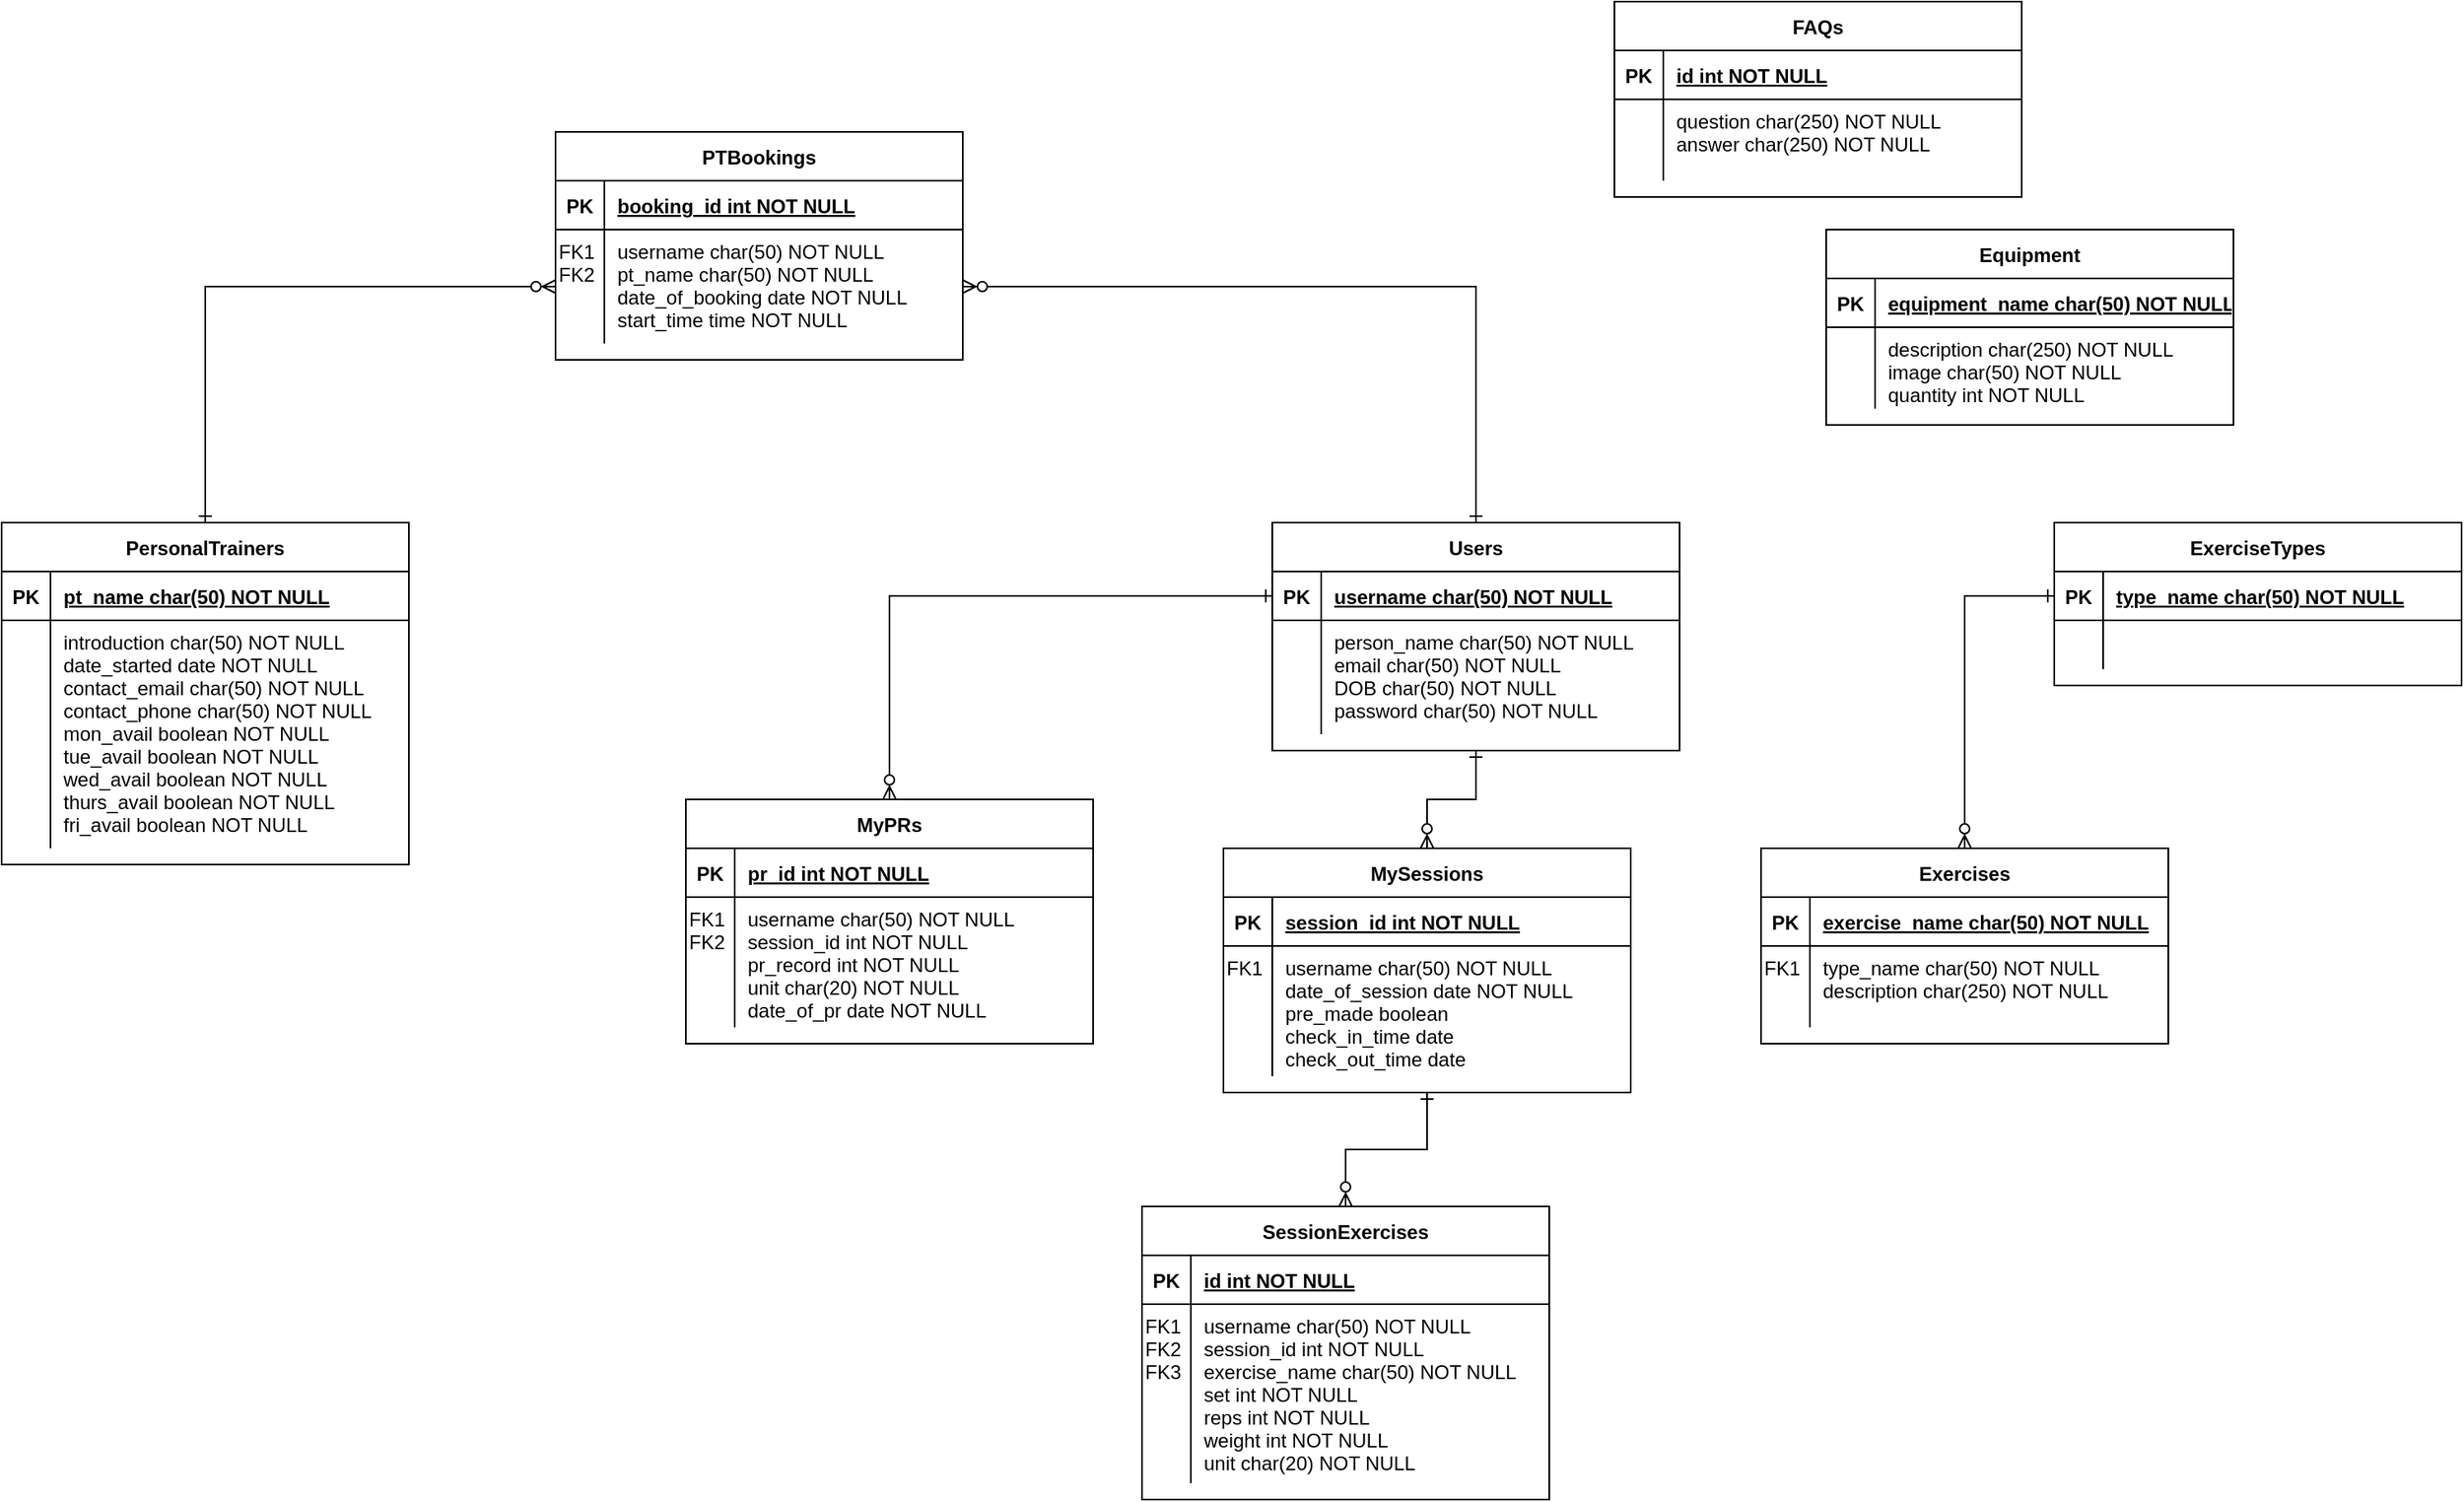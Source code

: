 <mxfile version="26.0.5">
  <diagram id="R2lEEEUBdFMjLlhIrx00" name="Page-1">
    <mxGraphModel grid="1" page="1" gridSize="10" guides="1" tooltips="1" connect="1" arrows="1" fold="1" pageScale="1" pageWidth="850" pageHeight="1100" math="0" shadow="0" extFonts="Permanent Marker^https://fonts.googleapis.com/css?family=Permanent+Marker">
      <root>
        <mxCell id="0" />
        <mxCell id="1" parent="0" />
        <mxCell id="zjbEzwVxFKIBwIKn7iNR-12" style="edgeStyle=orthogonalEdgeStyle;rounded=0;orthogonalLoop=1;jettySize=auto;html=1;exitX=0.5;exitY=1;exitDx=0;exitDy=0;entryX=0.5;entryY=0;entryDx=0;entryDy=0;endArrow=ERzeroToMany;endFill=0;startArrow=ERone;startFill=0;" edge="1" parent="1" source="13KiY7-zO2xe9Bzda79Y-1" target="CzB2Bze7UuoLKR-E5kyX-8">
          <mxGeometry relative="1" as="geometry" />
        </mxCell>
        <mxCell id="zjbEzwVxFKIBwIKn7iNR-15" style="edgeStyle=orthogonalEdgeStyle;rounded=0;orthogonalLoop=1;jettySize=auto;html=1;exitX=0.5;exitY=0;exitDx=0;exitDy=0;entryX=1;entryY=0.5;entryDx=0;entryDy=0;endArrow=ERzeroToMany;endFill=0;startArrow=ERone;startFill=0;" edge="1" parent="1" source="13KiY7-zO2xe9Bzda79Y-1" target="CzB2Bze7UuoLKR-E5kyX-40">
          <mxGeometry relative="1" as="geometry" />
        </mxCell>
        <mxCell id="13KiY7-zO2xe9Bzda79Y-1" value="Users" style="shape=table;startSize=30;container=1;collapsible=1;childLayout=tableLayout;fixedRows=1;rowLines=0;fontStyle=1;align=center;resizeLast=1;" vertex="1" parent="1">
          <mxGeometry x="310" width="250" height="140" as="geometry" />
        </mxCell>
        <mxCell id="13KiY7-zO2xe9Bzda79Y-2" value="" style="shape=partialRectangle;collapsible=0;dropTarget=0;pointerEvents=0;fillColor=none;points=[[0,0.5],[1,0.5]];portConstraint=eastwest;top=0;left=0;right=0;bottom=1;" vertex="1" parent="13KiY7-zO2xe9Bzda79Y-1">
          <mxGeometry y="30" width="250" height="30" as="geometry" />
        </mxCell>
        <mxCell id="13KiY7-zO2xe9Bzda79Y-3" value="PK" style="shape=partialRectangle;overflow=hidden;connectable=0;fillColor=none;top=0;left=0;bottom=0;right=0;fontStyle=1;" vertex="1" parent="13KiY7-zO2xe9Bzda79Y-2">
          <mxGeometry width="30" height="30" as="geometry">
            <mxRectangle width="30" height="30" as="alternateBounds" />
          </mxGeometry>
        </mxCell>
        <mxCell id="13KiY7-zO2xe9Bzda79Y-4" value="username char(50) NOT NULL" style="shape=partialRectangle;overflow=hidden;connectable=0;fillColor=none;top=0;left=0;bottom=0;right=0;align=left;spacingLeft=6;fontStyle=5;" vertex="1" parent="13KiY7-zO2xe9Bzda79Y-2">
          <mxGeometry x="30" width="220" height="30" as="geometry">
            <mxRectangle width="220" height="30" as="alternateBounds" />
          </mxGeometry>
        </mxCell>
        <mxCell id="13KiY7-zO2xe9Bzda79Y-5" value="" style="shape=partialRectangle;collapsible=0;dropTarget=0;pointerEvents=0;fillColor=none;points=[[0,0.5],[1,0.5]];portConstraint=eastwest;top=0;left=0;right=0;bottom=0;align=right;labelPosition=left;verticalLabelPosition=top;verticalAlign=bottom;textDirection=ltr;" vertex="1" parent="13KiY7-zO2xe9Bzda79Y-1">
          <mxGeometry y="60" width="250" height="70" as="geometry" />
        </mxCell>
        <mxCell id="13KiY7-zO2xe9Bzda79Y-6" value="" style="shape=partialRectangle;overflow=hidden;connectable=0;fillColor=none;top=0;left=0;bottom=0;right=0;" vertex="1" parent="13KiY7-zO2xe9Bzda79Y-5">
          <mxGeometry width="30" height="70" as="geometry">
            <mxRectangle width="30" height="70" as="alternateBounds" />
          </mxGeometry>
        </mxCell>
        <mxCell id="13KiY7-zO2xe9Bzda79Y-7" value="person_name char(50) NOT NULL&#xa;email char(50) NOT NULL&#xa;DOB char(50) NOT NULL&#xa;password char(50) NOT NULL" style="shape=partialRectangle;overflow=hidden;connectable=0;fillColor=none;top=0;left=0;bottom=0;right=0;align=left;spacingLeft=6;verticalAlign=top;" vertex="1" parent="13KiY7-zO2xe9Bzda79Y-5">
          <mxGeometry x="30" width="220" height="70" as="geometry">
            <mxRectangle width="220" height="70" as="alternateBounds" />
          </mxGeometry>
        </mxCell>
        <mxCell id="13KiY7-zO2xe9Bzda79Y-8" value="Equipment" style="shape=table;startSize=30;container=1;collapsible=1;childLayout=tableLayout;fixedRows=1;rowLines=0;fontStyle=1;align=center;resizeLast=1;" vertex="1" parent="1">
          <mxGeometry x="650" y="-180" width="250" height="120" as="geometry" />
        </mxCell>
        <mxCell id="13KiY7-zO2xe9Bzda79Y-9" value="" style="shape=partialRectangle;collapsible=0;dropTarget=0;pointerEvents=0;fillColor=none;points=[[0,0.5],[1,0.5]];portConstraint=eastwest;top=0;left=0;right=0;bottom=1;" vertex="1" parent="13KiY7-zO2xe9Bzda79Y-8">
          <mxGeometry y="30" width="250" height="30" as="geometry" />
        </mxCell>
        <mxCell id="13KiY7-zO2xe9Bzda79Y-10" value="PK" style="shape=partialRectangle;overflow=hidden;connectable=0;fillColor=none;top=0;left=0;bottom=0;right=0;fontStyle=1;" vertex="1" parent="13KiY7-zO2xe9Bzda79Y-9">
          <mxGeometry width="30" height="30" as="geometry">
            <mxRectangle width="30" height="30" as="alternateBounds" />
          </mxGeometry>
        </mxCell>
        <mxCell id="13KiY7-zO2xe9Bzda79Y-11" value="equipment_name char(50) NOT NULL" style="shape=partialRectangle;overflow=hidden;connectable=0;fillColor=none;top=0;left=0;bottom=0;right=0;align=left;spacingLeft=6;fontStyle=5;" vertex="1" parent="13KiY7-zO2xe9Bzda79Y-9">
          <mxGeometry x="30" width="220" height="30" as="geometry">
            <mxRectangle width="220" height="30" as="alternateBounds" />
          </mxGeometry>
        </mxCell>
        <mxCell id="13KiY7-zO2xe9Bzda79Y-12" value="" style="shape=partialRectangle;collapsible=0;dropTarget=0;pointerEvents=0;fillColor=none;points=[[0,0.5],[1,0.5]];portConstraint=eastwest;top=0;left=0;right=0;bottom=0;align=right;labelPosition=left;verticalLabelPosition=top;verticalAlign=bottom;textDirection=ltr;" vertex="1" parent="13KiY7-zO2xe9Bzda79Y-8">
          <mxGeometry y="60" width="250" height="50" as="geometry" />
        </mxCell>
        <mxCell id="13KiY7-zO2xe9Bzda79Y-13" value="" style="shape=partialRectangle;overflow=hidden;connectable=0;fillColor=none;top=0;left=0;bottom=0;right=0;" vertex="1" parent="13KiY7-zO2xe9Bzda79Y-12">
          <mxGeometry width="30" height="50" as="geometry">
            <mxRectangle width="30" height="50" as="alternateBounds" />
          </mxGeometry>
        </mxCell>
        <mxCell id="13KiY7-zO2xe9Bzda79Y-14" value="description char(250) NOT NULL&#xa;image char(50) NOT NULL&#xa;quantity int NOT NULL" style="shape=partialRectangle;overflow=hidden;connectable=0;fillColor=none;top=0;left=0;bottom=0;right=0;align=left;spacingLeft=6;verticalAlign=top;" vertex="1" parent="13KiY7-zO2xe9Bzda79Y-12">
          <mxGeometry x="30" width="220" height="50" as="geometry">
            <mxRectangle width="220" height="50" as="alternateBounds" />
          </mxGeometry>
        </mxCell>
        <mxCell id="zjbEzwVxFKIBwIKn7iNR-16" style="edgeStyle=orthogonalEdgeStyle;rounded=0;orthogonalLoop=1;jettySize=auto;html=1;exitX=0.5;exitY=0;exitDx=0;exitDy=0;entryX=0;entryY=0.5;entryDx=0;entryDy=0;endArrow=ERzeroToMany;endFill=0;startArrow=ERone;startFill=0;" edge="1" parent="1" source="13KiY7-zO2xe9Bzda79Y-15" target="CzB2Bze7UuoLKR-E5kyX-40">
          <mxGeometry relative="1" as="geometry" />
        </mxCell>
        <mxCell id="13KiY7-zO2xe9Bzda79Y-15" value="PersonalTrainers" style="shape=table;startSize=30;container=1;collapsible=1;childLayout=tableLayout;fixedRows=1;rowLines=0;fontStyle=1;align=center;resizeLast=1;" vertex="1" parent="1">
          <mxGeometry x="-470" width="250" height="210" as="geometry" />
        </mxCell>
        <mxCell id="13KiY7-zO2xe9Bzda79Y-16" value="" style="shape=partialRectangle;collapsible=0;dropTarget=0;pointerEvents=0;fillColor=none;points=[[0,0.5],[1,0.5]];portConstraint=eastwest;top=0;left=0;right=0;bottom=1;" vertex="1" parent="13KiY7-zO2xe9Bzda79Y-15">
          <mxGeometry y="30" width="250" height="30" as="geometry" />
        </mxCell>
        <mxCell id="13KiY7-zO2xe9Bzda79Y-17" value="PK" style="shape=partialRectangle;overflow=hidden;connectable=0;fillColor=none;top=0;left=0;bottom=0;right=0;fontStyle=1;" vertex="1" parent="13KiY7-zO2xe9Bzda79Y-16">
          <mxGeometry width="30" height="30" as="geometry">
            <mxRectangle width="30" height="30" as="alternateBounds" />
          </mxGeometry>
        </mxCell>
        <mxCell id="13KiY7-zO2xe9Bzda79Y-18" value="pt_name char(50) NOT NULL" style="shape=partialRectangle;overflow=hidden;connectable=0;fillColor=none;top=0;left=0;bottom=0;right=0;align=left;spacingLeft=6;fontStyle=5;" vertex="1" parent="13KiY7-zO2xe9Bzda79Y-16">
          <mxGeometry x="30" width="220" height="30" as="geometry">
            <mxRectangle width="220" height="30" as="alternateBounds" />
          </mxGeometry>
        </mxCell>
        <mxCell id="13KiY7-zO2xe9Bzda79Y-19" value="" style="shape=partialRectangle;collapsible=0;dropTarget=0;pointerEvents=0;fillColor=none;points=[[0,0.5],[1,0.5]];portConstraint=eastwest;top=0;left=0;right=0;bottom=0;align=right;labelPosition=left;verticalLabelPosition=top;verticalAlign=bottom;textDirection=ltr;" vertex="1" parent="13KiY7-zO2xe9Bzda79Y-15">
          <mxGeometry y="60" width="250" height="140" as="geometry" />
        </mxCell>
        <mxCell id="13KiY7-zO2xe9Bzda79Y-20" value="" style="shape=partialRectangle;overflow=hidden;connectable=0;fillColor=none;top=0;left=0;bottom=0;right=0;" vertex="1" parent="13KiY7-zO2xe9Bzda79Y-19">
          <mxGeometry width="30" height="140" as="geometry">
            <mxRectangle width="30" height="140" as="alternateBounds" />
          </mxGeometry>
        </mxCell>
        <mxCell id="13KiY7-zO2xe9Bzda79Y-21" value="introduction char(50) NOT NULL&#xa;date_started date NOT NULL&#xa;contact_email char(50) NOT NULL&#xa;contact_phone char(50) NOT NULL&#xa;mon_avail boolean NOT NULL&#xa;tue_avail boolean NOT NULL&#xa;wed_avail boolean NOT NULL&#xa;thurs_avail boolean NOT NULL&#xa;fri_avail boolean NOT NULL" style="shape=partialRectangle;overflow=hidden;connectable=0;fillColor=none;top=0;left=0;bottom=0;right=0;align=left;spacingLeft=6;verticalAlign=top;" vertex="1" parent="13KiY7-zO2xe9Bzda79Y-19">
          <mxGeometry x="30" width="220" height="140" as="geometry">
            <mxRectangle width="220" height="140" as="alternateBounds" />
          </mxGeometry>
        </mxCell>
        <mxCell id="CzB2Bze7UuoLKR-E5kyX-1" value="MyPRs" style="shape=table;startSize=30;container=1;collapsible=1;childLayout=tableLayout;fixedRows=1;rowLines=0;fontStyle=1;align=center;resizeLast=1;" vertex="1" parent="1">
          <mxGeometry x="-50" y="170" width="250" height="150" as="geometry" />
        </mxCell>
        <mxCell id="CzB2Bze7UuoLKR-E5kyX-2" value="" style="shape=partialRectangle;collapsible=0;dropTarget=0;pointerEvents=0;fillColor=none;points=[[0,0.5],[1,0.5]];portConstraint=eastwest;top=0;left=0;right=0;bottom=1;" vertex="1" parent="CzB2Bze7UuoLKR-E5kyX-1">
          <mxGeometry y="30" width="250" height="30" as="geometry" />
        </mxCell>
        <mxCell id="CzB2Bze7UuoLKR-E5kyX-3" value="PK" style="shape=partialRectangle;overflow=hidden;connectable=0;fillColor=none;top=0;left=0;bottom=0;right=0;fontStyle=1;" vertex="1" parent="CzB2Bze7UuoLKR-E5kyX-2">
          <mxGeometry width="30" height="30" as="geometry">
            <mxRectangle width="30" height="30" as="alternateBounds" />
          </mxGeometry>
        </mxCell>
        <mxCell id="CzB2Bze7UuoLKR-E5kyX-4" value="pr_id int NOT NULL" style="shape=partialRectangle;overflow=hidden;connectable=0;fillColor=none;top=0;left=0;bottom=0;right=0;align=left;spacingLeft=6;fontStyle=5;" vertex="1" parent="CzB2Bze7UuoLKR-E5kyX-2">
          <mxGeometry x="30" width="220" height="30" as="geometry">
            <mxRectangle width="220" height="30" as="alternateBounds" />
          </mxGeometry>
        </mxCell>
        <mxCell id="CzB2Bze7UuoLKR-E5kyX-5" value="" style="shape=partialRectangle;collapsible=0;dropTarget=0;pointerEvents=0;fillColor=none;points=[[0,0.5],[1,0.5]];portConstraint=eastwest;top=0;left=0;right=0;bottom=0;align=right;labelPosition=left;verticalLabelPosition=top;verticalAlign=bottom;textDirection=ltr;" vertex="1" parent="CzB2Bze7UuoLKR-E5kyX-1">
          <mxGeometry y="60" width="250" height="80" as="geometry" />
        </mxCell>
        <mxCell id="CzB2Bze7UuoLKR-E5kyX-6" value="FK1&#xa;FK2" style="shape=partialRectangle;overflow=hidden;connectable=0;fillColor=none;top=0;left=0;bottom=0;right=0;verticalAlign=top;align=left;" vertex="1" parent="CzB2Bze7UuoLKR-E5kyX-5">
          <mxGeometry width="30" height="80" as="geometry">
            <mxRectangle width="30" height="80" as="alternateBounds" />
          </mxGeometry>
        </mxCell>
        <mxCell id="CzB2Bze7UuoLKR-E5kyX-7" value="username char(50) NOT NULL&#xa;session_id int NOT NULL&#xa;pr_record int NOT NULL&#xa;unit char(20) NOT NULL&#xa;date_of_pr date NOT NULL" style="shape=partialRectangle;overflow=hidden;connectable=0;fillColor=none;top=0;left=0;bottom=0;right=0;align=left;spacingLeft=6;verticalAlign=top;" vertex="1" parent="CzB2Bze7UuoLKR-E5kyX-5">
          <mxGeometry x="30" width="220" height="80" as="geometry">
            <mxRectangle width="220" height="80" as="alternateBounds" />
          </mxGeometry>
        </mxCell>
        <mxCell id="zjbEzwVxFKIBwIKn7iNR-13" style="edgeStyle=orthogonalEdgeStyle;rounded=0;orthogonalLoop=1;jettySize=auto;html=1;exitX=0.5;exitY=1;exitDx=0;exitDy=0;entryX=0.5;entryY=0;entryDx=0;entryDy=0;endArrow=ERzeroToMany;endFill=0;startArrow=ERone;startFill=0;" edge="1" parent="1" source="CzB2Bze7UuoLKR-E5kyX-8" target="CzB2Bze7UuoLKR-E5kyX-15">
          <mxGeometry relative="1" as="geometry" />
        </mxCell>
        <mxCell id="CzB2Bze7UuoLKR-E5kyX-8" value="MySessions" style="shape=table;startSize=30;container=1;collapsible=1;childLayout=tableLayout;fixedRows=1;rowLines=0;fontStyle=1;align=center;resizeLast=1;" vertex="1" parent="1">
          <mxGeometry x="280" y="200" width="250" height="150" as="geometry" />
        </mxCell>
        <mxCell id="CzB2Bze7UuoLKR-E5kyX-9" value="" style="shape=partialRectangle;collapsible=0;dropTarget=0;pointerEvents=0;fillColor=none;points=[[0,0.5],[1,0.5]];portConstraint=eastwest;top=0;left=0;right=0;bottom=1;" vertex="1" parent="CzB2Bze7UuoLKR-E5kyX-8">
          <mxGeometry y="30" width="250" height="30" as="geometry" />
        </mxCell>
        <mxCell id="CzB2Bze7UuoLKR-E5kyX-10" value="PK" style="shape=partialRectangle;overflow=hidden;connectable=0;fillColor=none;top=0;left=0;bottom=0;right=0;fontStyle=1;" vertex="1" parent="CzB2Bze7UuoLKR-E5kyX-9">
          <mxGeometry width="30" height="30" as="geometry">
            <mxRectangle width="30" height="30" as="alternateBounds" />
          </mxGeometry>
        </mxCell>
        <mxCell id="CzB2Bze7UuoLKR-E5kyX-11" value="session_id int NOT NULL" style="shape=partialRectangle;overflow=hidden;connectable=0;fillColor=none;top=0;left=0;bottom=0;right=0;align=left;spacingLeft=6;fontStyle=5;" vertex="1" parent="CzB2Bze7UuoLKR-E5kyX-9">
          <mxGeometry x="30" width="220" height="30" as="geometry">
            <mxRectangle width="220" height="30" as="alternateBounds" />
          </mxGeometry>
        </mxCell>
        <mxCell id="CzB2Bze7UuoLKR-E5kyX-12" value="" style="shape=partialRectangle;collapsible=0;dropTarget=0;pointerEvents=0;fillColor=none;points=[[0,0.5],[1,0.5]];portConstraint=eastwest;top=0;left=0;right=0;bottom=0;align=right;labelPosition=left;verticalLabelPosition=top;verticalAlign=bottom;textDirection=ltr;" vertex="1" parent="CzB2Bze7UuoLKR-E5kyX-8">
          <mxGeometry y="60" width="250" height="80" as="geometry" />
        </mxCell>
        <mxCell id="CzB2Bze7UuoLKR-E5kyX-13" value="FK1" style="shape=partialRectangle;overflow=hidden;connectable=0;fillColor=none;top=0;left=0;bottom=0;right=0;verticalAlign=top;align=left;" vertex="1" parent="CzB2Bze7UuoLKR-E5kyX-12">
          <mxGeometry width="30" height="80" as="geometry">
            <mxRectangle width="30" height="80" as="alternateBounds" />
          </mxGeometry>
        </mxCell>
        <mxCell id="CzB2Bze7UuoLKR-E5kyX-14" value="username char(50) NOT NULL&#xa;date_of_session date NOT NULL&#xa;pre_made boolean&#xa;check_in_time date&#xa;check_out_time date" style="shape=partialRectangle;overflow=hidden;connectable=0;fillColor=none;top=0;left=0;bottom=0;right=0;align=left;spacingLeft=6;verticalAlign=top;" vertex="1" parent="CzB2Bze7UuoLKR-E5kyX-12">
          <mxGeometry x="30" width="220" height="80" as="geometry">
            <mxRectangle width="220" height="80" as="alternateBounds" />
          </mxGeometry>
        </mxCell>
        <mxCell id="CzB2Bze7UuoLKR-E5kyX-15" value="SessionExercises" style="shape=table;startSize=30;container=1;collapsible=1;childLayout=tableLayout;fixedRows=1;rowLines=0;fontStyle=1;align=center;resizeLast=1;" vertex="1" parent="1">
          <mxGeometry x="230" y="420" width="250" height="180" as="geometry" />
        </mxCell>
        <mxCell id="CzB2Bze7UuoLKR-E5kyX-16" value="" style="shape=partialRectangle;collapsible=0;dropTarget=0;pointerEvents=0;fillColor=none;points=[[0,0.5],[1,0.5]];portConstraint=eastwest;top=0;left=0;right=0;bottom=1;" vertex="1" parent="CzB2Bze7UuoLKR-E5kyX-15">
          <mxGeometry y="30" width="250" height="30" as="geometry" />
        </mxCell>
        <mxCell id="CzB2Bze7UuoLKR-E5kyX-17" value="PK" style="shape=partialRectangle;overflow=hidden;connectable=0;fillColor=none;top=0;left=0;bottom=0;right=0;fontStyle=1;" vertex="1" parent="CzB2Bze7UuoLKR-E5kyX-16">
          <mxGeometry width="30" height="30" as="geometry">
            <mxRectangle width="30" height="30" as="alternateBounds" />
          </mxGeometry>
        </mxCell>
        <mxCell id="CzB2Bze7UuoLKR-E5kyX-18" value="id int NOT NULL" style="shape=partialRectangle;overflow=hidden;connectable=0;fillColor=none;top=0;left=0;bottom=0;right=0;align=left;spacingLeft=6;fontStyle=5;" vertex="1" parent="CzB2Bze7UuoLKR-E5kyX-16">
          <mxGeometry x="30" width="220" height="30" as="geometry">
            <mxRectangle width="220" height="30" as="alternateBounds" />
          </mxGeometry>
        </mxCell>
        <mxCell id="CzB2Bze7UuoLKR-E5kyX-19" value="" style="shape=partialRectangle;collapsible=0;dropTarget=0;pointerEvents=0;fillColor=none;points=[[0,0.5],[1,0.5]];portConstraint=eastwest;top=0;left=0;right=0;bottom=0;align=right;labelPosition=left;verticalLabelPosition=top;verticalAlign=bottom;textDirection=ltr;" vertex="1" parent="CzB2Bze7UuoLKR-E5kyX-15">
          <mxGeometry y="60" width="250" height="110" as="geometry" />
        </mxCell>
        <mxCell id="CzB2Bze7UuoLKR-E5kyX-20" value="FK1&#xa;FK2&#xa;FK3" style="shape=partialRectangle;overflow=hidden;connectable=0;fillColor=none;top=0;left=0;bottom=0;right=0;verticalAlign=top;align=left;" vertex="1" parent="CzB2Bze7UuoLKR-E5kyX-19">
          <mxGeometry width="30" height="110" as="geometry">
            <mxRectangle width="30" height="110" as="alternateBounds" />
          </mxGeometry>
        </mxCell>
        <mxCell id="CzB2Bze7UuoLKR-E5kyX-21" value="username char(50) NOT NULL&#xa;session_id int NOT NULL&#xa;exercise_name char(50) NOT NULL&#xa;set int NOT NULL&#xa;reps int NOT NULL&#xa;weight int NOT NULL&#xa;unit char(20) NOT NULL" style="shape=partialRectangle;overflow=hidden;connectable=0;fillColor=none;top=0;left=0;bottom=0;right=0;align=left;spacingLeft=6;verticalAlign=top;" vertex="1" parent="CzB2Bze7UuoLKR-E5kyX-19">
          <mxGeometry x="30" width="220" height="110" as="geometry">
            <mxRectangle width="220" height="110" as="alternateBounds" />
          </mxGeometry>
        </mxCell>
        <mxCell id="CzB2Bze7UuoLKR-E5kyX-22" value="Exercises" style="shape=table;startSize=30;container=1;collapsible=1;childLayout=tableLayout;fixedRows=1;rowLines=0;fontStyle=1;align=center;resizeLast=1;" vertex="1" parent="1">
          <mxGeometry x="610" y="200" width="250" height="120" as="geometry" />
        </mxCell>
        <mxCell id="CzB2Bze7UuoLKR-E5kyX-23" value="" style="shape=partialRectangle;collapsible=0;dropTarget=0;pointerEvents=0;fillColor=none;points=[[0,0.5],[1,0.5]];portConstraint=eastwest;top=0;left=0;right=0;bottom=1;" vertex="1" parent="CzB2Bze7UuoLKR-E5kyX-22">
          <mxGeometry y="30" width="250" height="30" as="geometry" />
        </mxCell>
        <mxCell id="CzB2Bze7UuoLKR-E5kyX-24" value="PK" style="shape=partialRectangle;overflow=hidden;connectable=0;fillColor=none;top=0;left=0;bottom=0;right=0;fontStyle=1;" vertex="1" parent="CzB2Bze7UuoLKR-E5kyX-23">
          <mxGeometry width="30" height="30" as="geometry">
            <mxRectangle width="30" height="30" as="alternateBounds" />
          </mxGeometry>
        </mxCell>
        <mxCell id="CzB2Bze7UuoLKR-E5kyX-25" value="exercise_name char(50) NOT NULL" style="shape=partialRectangle;overflow=hidden;connectable=0;fillColor=none;top=0;left=0;bottom=0;right=0;align=left;spacingLeft=6;fontStyle=5;" vertex="1" parent="CzB2Bze7UuoLKR-E5kyX-23">
          <mxGeometry x="30" width="220" height="30" as="geometry">
            <mxRectangle width="220" height="30" as="alternateBounds" />
          </mxGeometry>
        </mxCell>
        <mxCell id="CzB2Bze7UuoLKR-E5kyX-26" value="" style="shape=partialRectangle;collapsible=0;dropTarget=0;pointerEvents=0;fillColor=none;points=[[0,0.5],[1,0.5]];portConstraint=eastwest;top=0;left=0;right=0;bottom=0;align=right;labelPosition=left;verticalLabelPosition=top;verticalAlign=bottom;textDirection=ltr;" vertex="1" parent="CzB2Bze7UuoLKR-E5kyX-22">
          <mxGeometry y="60" width="250" height="50" as="geometry" />
        </mxCell>
        <mxCell id="CzB2Bze7UuoLKR-E5kyX-27" value="FK1" style="shape=partialRectangle;overflow=hidden;connectable=0;fillColor=none;top=0;left=0;bottom=0;right=0;verticalAlign=top;align=left;" vertex="1" parent="CzB2Bze7UuoLKR-E5kyX-26">
          <mxGeometry width="30" height="50" as="geometry">
            <mxRectangle width="30" height="50" as="alternateBounds" />
          </mxGeometry>
        </mxCell>
        <mxCell id="CzB2Bze7UuoLKR-E5kyX-28" value="type_name char(50) NOT NULL&#xa;description char(250) NOT NULL" style="shape=partialRectangle;overflow=hidden;connectable=0;fillColor=none;top=0;left=0;bottom=0;right=0;align=left;spacingLeft=6;verticalAlign=top;" vertex="1" parent="CzB2Bze7UuoLKR-E5kyX-26">
          <mxGeometry x="30" width="220" height="50" as="geometry">
            <mxRectangle width="220" height="50" as="alternateBounds" />
          </mxGeometry>
        </mxCell>
        <mxCell id="CzB2Bze7UuoLKR-E5kyX-29" value="ExerciseTypes" style="shape=table;startSize=30;container=1;collapsible=1;childLayout=tableLayout;fixedRows=1;rowLines=0;fontStyle=1;align=center;resizeLast=1;" vertex="1" parent="1">
          <mxGeometry x="790" width="250" height="100" as="geometry" />
        </mxCell>
        <mxCell id="CzB2Bze7UuoLKR-E5kyX-30" value="" style="shape=partialRectangle;collapsible=0;dropTarget=0;pointerEvents=0;fillColor=none;points=[[0,0.5],[1,0.5]];portConstraint=eastwest;top=0;left=0;right=0;bottom=1;" vertex="1" parent="CzB2Bze7UuoLKR-E5kyX-29">
          <mxGeometry y="30" width="250" height="30" as="geometry" />
        </mxCell>
        <mxCell id="CzB2Bze7UuoLKR-E5kyX-31" value="PK" style="shape=partialRectangle;overflow=hidden;connectable=0;fillColor=none;top=0;left=0;bottom=0;right=0;fontStyle=1;" vertex="1" parent="CzB2Bze7UuoLKR-E5kyX-30">
          <mxGeometry width="30" height="30" as="geometry">
            <mxRectangle width="30" height="30" as="alternateBounds" />
          </mxGeometry>
        </mxCell>
        <mxCell id="CzB2Bze7UuoLKR-E5kyX-32" value="type_name char(50) NOT NULL" style="shape=partialRectangle;overflow=hidden;connectable=0;fillColor=none;top=0;left=0;bottom=0;right=0;align=left;spacingLeft=6;fontStyle=5;" vertex="1" parent="CzB2Bze7UuoLKR-E5kyX-30">
          <mxGeometry x="30" width="220" height="30" as="geometry">
            <mxRectangle width="220" height="30" as="alternateBounds" />
          </mxGeometry>
        </mxCell>
        <mxCell id="CzB2Bze7UuoLKR-E5kyX-33" value="" style="shape=partialRectangle;collapsible=0;dropTarget=0;pointerEvents=0;fillColor=none;points=[[0,0.5],[1,0.5]];portConstraint=eastwest;top=0;left=0;right=0;bottom=0;align=right;labelPosition=left;verticalLabelPosition=top;verticalAlign=bottom;textDirection=ltr;" vertex="1" parent="CzB2Bze7UuoLKR-E5kyX-29">
          <mxGeometry y="60" width="250" height="30" as="geometry" />
        </mxCell>
        <mxCell id="CzB2Bze7UuoLKR-E5kyX-34" value="" style="shape=partialRectangle;overflow=hidden;connectable=0;fillColor=none;top=0;left=0;bottom=0;right=0;" vertex="1" parent="CzB2Bze7UuoLKR-E5kyX-33">
          <mxGeometry width="30" height="30" as="geometry">
            <mxRectangle width="30" height="30" as="alternateBounds" />
          </mxGeometry>
        </mxCell>
        <mxCell id="CzB2Bze7UuoLKR-E5kyX-35" value="" style="shape=partialRectangle;overflow=hidden;connectable=0;fillColor=none;top=0;left=0;bottom=0;right=0;align=left;spacingLeft=6;verticalAlign=top;" vertex="1" parent="CzB2Bze7UuoLKR-E5kyX-33">
          <mxGeometry x="30" width="220" height="30" as="geometry">
            <mxRectangle width="220" height="30" as="alternateBounds" />
          </mxGeometry>
        </mxCell>
        <mxCell id="CzB2Bze7UuoLKR-E5kyX-36" value="PTBookings" style="shape=table;startSize=30;container=1;collapsible=1;childLayout=tableLayout;fixedRows=1;rowLines=0;fontStyle=1;align=center;resizeLast=1;" vertex="1" parent="1">
          <mxGeometry x="-130" y="-240" width="250" height="140" as="geometry" />
        </mxCell>
        <mxCell id="CzB2Bze7UuoLKR-E5kyX-37" value="" style="shape=partialRectangle;collapsible=0;dropTarget=0;pointerEvents=0;fillColor=none;points=[[0,0.5],[1,0.5]];portConstraint=eastwest;top=0;left=0;right=0;bottom=1;" vertex="1" parent="CzB2Bze7UuoLKR-E5kyX-36">
          <mxGeometry y="30" width="250" height="30" as="geometry" />
        </mxCell>
        <mxCell id="CzB2Bze7UuoLKR-E5kyX-38" value="PK" style="shape=partialRectangle;overflow=hidden;connectable=0;fillColor=none;top=0;left=0;bottom=0;right=0;fontStyle=1;" vertex="1" parent="CzB2Bze7UuoLKR-E5kyX-37">
          <mxGeometry width="30" height="30" as="geometry">
            <mxRectangle width="30" height="30" as="alternateBounds" />
          </mxGeometry>
        </mxCell>
        <mxCell id="CzB2Bze7UuoLKR-E5kyX-39" value="booking_id int NOT NULL" style="shape=partialRectangle;overflow=hidden;connectable=0;fillColor=none;top=0;left=0;bottom=0;right=0;align=left;spacingLeft=6;fontStyle=5;" vertex="1" parent="CzB2Bze7UuoLKR-E5kyX-37">
          <mxGeometry x="30" width="220" height="30" as="geometry">
            <mxRectangle width="220" height="30" as="alternateBounds" />
          </mxGeometry>
        </mxCell>
        <mxCell id="CzB2Bze7UuoLKR-E5kyX-40" value="" style="shape=partialRectangle;collapsible=0;dropTarget=0;pointerEvents=0;fillColor=none;points=[[0,0.5],[1,0.5]];portConstraint=eastwest;top=0;left=0;right=0;bottom=0;align=right;labelPosition=left;verticalLabelPosition=top;verticalAlign=bottom;textDirection=ltr;" vertex="1" parent="CzB2Bze7UuoLKR-E5kyX-36">
          <mxGeometry y="60" width="250" height="70" as="geometry" />
        </mxCell>
        <mxCell id="CzB2Bze7UuoLKR-E5kyX-41" value="FK1&#xa;FK2" style="shape=partialRectangle;overflow=hidden;connectable=0;fillColor=none;top=0;left=0;bottom=0;right=0;verticalAlign=top;align=left;" vertex="1" parent="CzB2Bze7UuoLKR-E5kyX-40">
          <mxGeometry width="30" height="70" as="geometry">
            <mxRectangle width="30" height="70" as="alternateBounds" />
          </mxGeometry>
        </mxCell>
        <mxCell id="CzB2Bze7UuoLKR-E5kyX-42" value="username char(50) NOT NULL&#xa;pt_name char(50) NOT NULL&#xa;date_of_booking date NOT NULL&#xa;start_time time NOT NULL" style="shape=partialRectangle;overflow=hidden;connectable=0;fillColor=none;top=0;left=0;bottom=0;right=0;align=left;spacingLeft=6;verticalAlign=top;" vertex="1" parent="CzB2Bze7UuoLKR-E5kyX-40">
          <mxGeometry x="30" width="220" height="70" as="geometry">
            <mxRectangle width="220" height="70" as="alternateBounds" />
          </mxGeometry>
        </mxCell>
        <mxCell id="zjbEzwVxFKIBwIKn7iNR-1" value="FAQs" style="shape=table;startSize=30;container=1;collapsible=1;childLayout=tableLayout;fixedRows=1;rowLines=0;fontStyle=1;align=center;resizeLast=1;" vertex="1" parent="1">
          <mxGeometry x="520" y="-320" width="250" height="120" as="geometry" />
        </mxCell>
        <mxCell id="zjbEzwVxFKIBwIKn7iNR-2" value="" style="shape=partialRectangle;collapsible=0;dropTarget=0;pointerEvents=0;fillColor=none;points=[[0,0.5],[1,0.5]];portConstraint=eastwest;top=0;left=0;right=0;bottom=1;" vertex="1" parent="zjbEzwVxFKIBwIKn7iNR-1">
          <mxGeometry y="30" width="250" height="30" as="geometry" />
        </mxCell>
        <mxCell id="zjbEzwVxFKIBwIKn7iNR-3" value="PK" style="shape=partialRectangle;overflow=hidden;connectable=0;fillColor=none;top=0;left=0;bottom=0;right=0;fontStyle=1;" vertex="1" parent="zjbEzwVxFKIBwIKn7iNR-2">
          <mxGeometry width="30" height="30" as="geometry">
            <mxRectangle width="30" height="30" as="alternateBounds" />
          </mxGeometry>
        </mxCell>
        <mxCell id="zjbEzwVxFKIBwIKn7iNR-4" value="id int NOT NULL" style="shape=partialRectangle;overflow=hidden;connectable=0;fillColor=none;top=0;left=0;bottom=0;right=0;align=left;spacingLeft=6;fontStyle=5;" vertex="1" parent="zjbEzwVxFKIBwIKn7iNR-2">
          <mxGeometry x="30" width="220" height="30" as="geometry">
            <mxRectangle width="220" height="30" as="alternateBounds" />
          </mxGeometry>
        </mxCell>
        <mxCell id="zjbEzwVxFKIBwIKn7iNR-5" value="" style="shape=partialRectangle;collapsible=0;dropTarget=0;pointerEvents=0;fillColor=none;points=[[0,0.5],[1,0.5]];portConstraint=eastwest;top=0;left=0;right=0;bottom=0;align=right;labelPosition=left;verticalLabelPosition=top;verticalAlign=bottom;textDirection=ltr;" vertex="1" parent="zjbEzwVxFKIBwIKn7iNR-1">
          <mxGeometry y="60" width="250" height="50" as="geometry" />
        </mxCell>
        <mxCell id="zjbEzwVxFKIBwIKn7iNR-6" value="" style="shape=partialRectangle;overflow=hidden;connectable=0;fillColor=none;top=0;left=0;bottom=0;right=0;" vertex="1" parent="zjbEzwVxFKIBwIKn7iNR-5">
          <mxGeometry width="30" height="50" as="geometry">
            <mxRectangle width="30" height="50" as="alternateBounds" />
          </mxGeometry>
        </mxCell>
        <mxCell id="zjbEzwVxFKIBwIKn7iNR-7" value="question char(250) NOT NULL&#xa;answer char(250) NOT NULL" style="shape=partialRectangle;overflow=hidden;connectable=0;fillColor=none;top=0;left=0;bottom=0;right=0;align=left;spacingLeft=6;verticalAlign=top;" vertex="1" parent="zjbEzwVxFKIBwIKn7iNR-5">
          <mxGeometry x="30" width="220" height="50" as="geometry">
            <mxRectangle width="220" height="50" as="alternateBounds" />
          </mxGeometry>
        </mxCell>
        <mxCell id="zjbEzwVxFKIBwIKn7iNR-11" style="edgeStyle=orthogonalEdgeStyle;rounded=0;orthogonalLoop=1;jettySize=auto;html=1;exitX=0;exitY=0.5;exitDx=0;exitDy=0;entryX=0.5;entryY=0;entryDx=0;entryDy=0;endArrow=ERzeroToMany;endFill=0;startArrow=ERone;startFill=0;" edge="1" parent="1" source="13KiY7-zO2xe9Bzda79Y-2" target="CzB2Bze7UuoLKR-E5kyX-1">
          <mxGeometry relative="1" as="geometry" />
        </mxCell>
        <mxCell id="zjbEzwVxFKIBwIKn7iNR-14" style="edgeStyle=orthogonalEdgeStyle;rounded=0;orthogonalLoop=1;jettySize=auto;html=1;exitX=0;exitY=0.5;exitDx=0;exitDy=0;entryX=0.5;entryY=0;entryDx=0;entryDy=0;endArrow=ERzeroToMany;endFill=0;startArrow=ERone;startFill=0;" edge="1" parent="1" source="CzB2Bze7UuoLKR-E5kyX-30" target="CzB2Bze7UuoLKR-E5kyX-22">
          <mxGeometry relative="1" as="geometry" />
        </mxCell>
      </root>
    </mxGraphModel>
  </diagram>
</mxfile>
